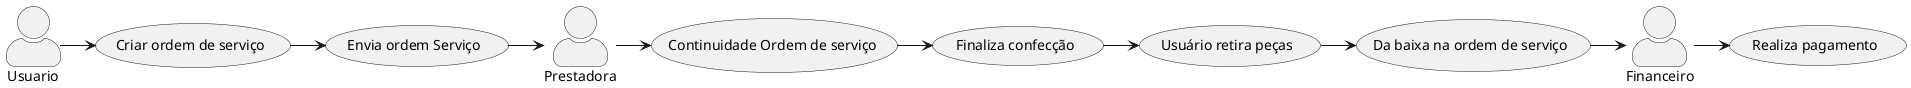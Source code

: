 @startuml
skinparam actorStyle awesome
:Financeiro:
:Prestadora:
:Usuario: -> (Criar ordem de serviço)
(Criar ordem de serviço) -> (Envia ordem Serviço)
(Envia ordem Serviço) -> :Prestadora:
  :Prestadora: -> (Continuidade Ordem de serviço)
  (Continuidade Ordem de serviço) -> (Finaliza confecção)
  (Finaliza confecção) -> (Usuário retira peças)
  (Usuário retira peças) -> (Da baixa na ordem de serviço)
(Da baixa na ordem de serviço) -> :Financeiro:
 :Financeiro: -> (Realiza pagamento)
 

@enduml